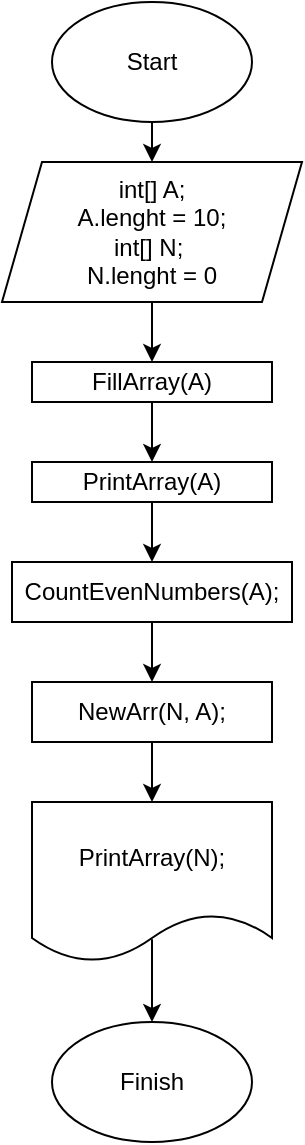 <mxfile>
    <diagram id="-5SSAIgS5Hzt2iILZ9Lm" name="общая блок-схема">
        <mxGraphModel dx="665" dy="348" grid="1" gridSize="10" guides="1" tooltips="1" connect="1" arrows="1" fold="1" page="1" pageScale="1" pageWidth="827" pageHeight="1169" math="0" shadow="0">
            <root>
                <mxCell id="OIYuFl_TeaZ8EEcEQo8p-0"/>
                <mxCell id="OIYuFl_TeaZ8EEcEQo8p-1" parent="OIYuFl_TeaZ8EEcEQo8p-0"/>
                <mxCell id="OIYuFl_TeaZ8EEcEQo8p-4" value="" style="edgeStyle=none;html=1;entryX=0.5;entryY=0;entryDx=0;entryDy=0;" edge="1" parent="OIYuFl_TeaZ8EEcEQo8p-1" target="qFRmA6ylWWSDmJ3MYqtY-0">
                    <mxGeometry relative="1" as="geometry">
                        <mxPoint x="310" y="60" as="sourcePoint"/>
                        <mxPoint x="310" y="70" as="targetPoint"/>
                    </mxGeometry>
                </mxCell>
                <mxCell id="OIYuFl_TeaZ8EEcEQo8p-6" value="" style="edgeStyle=none;html=1;" edge="1" parent="OIYuFl_TeaZ8EEcEQo8p-1">
                    <mxGeometry relative="1" as="geometry">
                        <mxPoint x="310" y="150" as="sourcePoint"/>
                        <mxPoint x="310" y="180" as="targetPoint"/>
                    </mxGeometry>
                </mxCell>
                <mxCell id="OIYuFl_TeaZ8EEcEQo8p-8" value="" style="edgeStyle=none;html=1;startArrow=none;" edge="1" parent="OIYuFl_TeaZ8EEcEQo8p-1" source="hg7YOwrHusgAIJOxj7Sx-1">
                    <mxGeometry relative="1" as="geometry">
                        <mxPoint x="310" y="200" as="sourcePoint"/>
                        <mxPoint x="310" y="230" as="targetPoint"/>
                    </mxGeometry>
                </mxCell>
                <mxCell id="OIYuFl_TeaZ8EEcEQo8p-10" value="" style="edgeStyle=none;html=1;entryX=0.5;entryY=0;entryDx=0;entryDy=0;" edge="1" parent="OIYuFl_TeaZ8EEcEQo8p-1" target="hg7YOwrHusgAIJOxj7Sx-4">
                    <mxGeometry relative="1" as="geometry">
                        <mxPoint x="310" y="250" as="sourcePoint"/>
                        <mxPoint x="310" y="270" as="targetPoint"/>
                    </mxGeometry>
                </mxCell>
                <mxCell id="hg7YOwrHusgAIJOxj7Sx-10" style="edgeStyle=none;html=1;entryX=0.5;entryY=0;entryDx=0;entryDy=0;exitX=0.5;exitY=0.858;exitDx=0;exitDy=0;exitPerimeter=0;" edge="1" parent="OIYuFl_TeaZ8EEcEQo8p-1" source="OIYuFl_TeaZ8EEcEQo8p-17">
                    <mxGeometry relative="1" as="geometry">
                        <mxPoint x="310" y="510" as="targetPoint"/>
                    </mxGeometry>
                </mxCell>
                <mxCell id="OIYuFl_TeaZ8EEcEQo8p-17" value="PrintArrау(N);" style="shape=document;whiteSpace=wrap;html=1;boundedLbl=1;labelBackgroundColor=none;" vertex="1" parent="OIYuFl_TeaZ8EEcEQo8p-1">
                    <mxGeometry x="250" y="400" width="120" height="80" as="geometry"/>
                </mxCell>
                <mxCell id="qFRmA6ylWWSDmJ3MYqtY-0" value="&lt;div&gt;&lt;span&gt;int[] A;&lt;/span&gt;&lt;br&gt;&lt;/div&gt;&lt;div&gt;A.lenght = 10;&lt;/div&gt;&lt;div&gt;int[] N;&amp;nbsp;&lt;/div&gt;&lt;div&gt;N.lenght = 0&lt;/div&gt;" style="shape=parallelogram;perimeter=parallelogramPerimeter;whiteSpace=wrap;html=1;fixedSize=1;labelBackgroundColor=none;" vertex="1" parent="OIYuFl_TeaZ8EEcEQo8p-1">
                    <mxGeometry x="235" y="80" width="150" height="70" as="geometry"/>
                </mxCell>
                <mxCell id="hg7YOwrHusgAIJOxj7Sx-0" value="Start" style="ellipse;whiteSpace=wrap;html=1;labelBackgroundColor=none;" vertex="1" parent="OIYuFl_TeaZ8EEcEQo8p-1">
                    <mxGeometry x="260" width="100" height="60" as="geometry"/>
                </mxCell>
                <mxCell id="hg7YOwrHusgAIJOxj7Sx-1" value="FillArray(A)" style="rounded=0;whiteSpace=wrap;html=1;labelBackgroundColor=none;" vertex="1" parent="OIYuFl_TeaZ8EEcEQo8p-1">
                    <mxGeometry x="250" y="180" width="120" height="20" as="geometry"/>
                </mxCell>
                <mxCell id="hg7YOwrHusgAIJOxj7Sx-3" value="PrintArray(A)" style="rounded=0;whiteSpace=wrap;html=1;labelBackgroundColor=none;" vertex="1" parent="OIYuFl_TeaZ8EEcEQo8p-1">
                    <mxGeometry x="250" y="230" width="120" height="20" as="geometry"/>
                </mxCell>
                <mxCell id="hg7YOwrHusgAIJOxj7Sx-8" style="edgeStyle=none;html=1;entryX=0.5;entryY=0;entryDx=0;entryDy=0;" edge="1" parent="OIYuFl_TeaZ8EEcEQo8p-1" source="hg7YOwrHusgAIJOxj7Sx-4" target="hg7YOwrHusgAIJOxj7Sx-5">
                    <mxGeometry relative="1" as="geometry"/>
                </mxCell>
                <mxCell id="hg7YOwrHusgAIJOxj7Sx-4" value="CountEvenNumbers(A);" style="rounded=0;whiteSpace=wrap;html=1;labelBackgroundColor=none;" vertex="1" parent="OIYuFl_TeaZ8EEcEQo8p-1">
                    <mxGeometry x="240" y="280" width="140" height="30" as="geometry"/>
                </mxCell>
                <mxCell id="hg7YOwrHusgAIJOxj7Sx-9" style="edgeStyle=none;html=1;entryX=0.5;entryY=0;entryDx=0;entryDy=0;" edge="1" parent="OIYuFl_TeaZ8EEcEQo8p-1" source="hg7YOwrHusgAIJOxj7Sx-5" target="OIYuFl_TeaZ8EEcEQo8p-17">
                    <mxGeometry relative="1" as="geometry"/>
                </mxCell>
                <mxCell id="hg7YOwrHusgAIJOxj7Sx-5" value="&lt;div&gt;&lt;span&gt;NewArr(N, A);&lt;/span&gt;&lt;br&gt;&lt;/div&gt;" style="rounded=0;whiteSpace=wrap;html=1;labelBackgroundColor=none;" vertex="1" parent="OIYuFl_TeaZ8EEcEQo8p-1">
                    <mxGeometry x="250" y="340" width="120" height="30" as="geometry"/>
                </mxCell>
                <mxCell id="hg7YOwrHusgAIJOxj7Sx-11" value="Finish" style="ellipse;whiteSpace=wrap;html=1;labelBackgroundColor=none;" vertex="1" parent="OIYuFl_TeaZ8EEcEQo8p-1">
                    <mxGeometry x="260" y="510" width="100" height="60" as="geometry"/>
                </mxCell>
            </root>
        </mxGraphModel>
    </diagram>
    <diagram id="uEt0VxNUsvMOWYyDsNt6" name="FillArray(A)">
        <mxGraphModel dx="550" dy="421" grid="1" gridSize="10" guides="1" tooltips="1" connect="1" arrows="1" fold="1" page="1" pageScale="1" pageWidth="827" pageHeight="1169" math="0" shadow="0">
            <root>
                <mxCell id="8IHIPoLxZz0xAEfYmcAg-0"/>
                <mxCell id="8IHIPoLxZz0xAEfYmcAg-1" parent="8IHIPoLxZz0xAEfYmcAg-0"/>
                <mxCell id="8IHIPoLxZz0xAEfYmcAg-4" value="" style="edgeStyle=none;html=1;" edge="1" parent="8IHIPoLxZz0xAEfYmcAg-1" source="8IHIPoLxZz0xAEfYmcAg-2">
                    <mxGeometry relative="1" as="geometry">
                        <mxPoint x="330" y="170" as="targetPoint"/>
                    </mxGeometry>
                </mxCell>
                <mxCell id="8IHIPoLxZz0xAEfYmcAg-6" value="" style="edgeStyle=none;html=1;" edge="1" parent="8IHIPoLxZz0xAEfYmcAg-1" source="8IHIPoLxZz0xAEfYmcAg-2" target="8IHIPoLxZz0xAEfYmcAg-5">
                    <mxGeometry relative="1" as="geometry"/>
                </mxCell>
                <mxCell id="8IHIPoLxZz0xAEfYmcAg-2" value="Start" style="ellipse;whiteSpace=wrap;html=1;labelBackgroundColor=none;" vertex="1" parent="8IHIPoLxZz0xAEfYmcAg-1">
                    <mxGeometry x="270" width="120" height="80" as="geometry"/>
                </mxCell>
                <mxCell id="8IHIPoLxZz0xAEfYmcAg-8" value="" style="edgeStyle=none;html=1;" edge="1" parent="8IHIPoLxZz0xAEfYmcAg-1" source="8IHIPoLxZz0xAEfYmcAg-5" target="8IHIPoLxZz0xAEfYmcAg-7">
                    <mxGeometry relative="1" as="geometry"/>
                </mxCell>
                <mxCell id="8IHIPoLxZz0xAEfYmcAg-5" value="int index = 0&lt;br&gt;int[] array" style="shape=parallelogram;perimeter=parallelogramPerimeter;whiteSpace=wrap;html=1;fixedSize=1;labelBackgroundColor=none;" vertex="1" parent="8IHIPoLxZz0xAEfYmcAg-1">
                    <mxGeometry x="270" y="120" width="120" height="60" as="geometry"/>
                </mxCell>
                <mxCell id="8IHIPoLxZz0xAEfYmcAg-15" value="" style="edgeStyle=none;html=1;" edge="1" parent="8IHIPoLxZz0xAEfYmcAg-1" source="8IHIPoLxZz0xAEfYmcAg-7" target="8IHIPoLxZz0xAEfYmcAg-14">
                    <mxGeometry relative="1" as="geometry"/>
                </mxCell>
                <mxCell id="sIhkANr-s_xbLUpTu05x-0" style="edgeStyle=none;html=1;entryX=0;entryY=0.5;entryDx=0;entryDy=0;" edge="1" parent="8IHIPoLxZz0xAEfYmcAg-1" source="8IHIPoLxZz0xAEfYmcAg-7" target="8IHIPoLxZz0xAEfYmcAg-18">
                    <mxGeometry relative="1" as="geometry"/>
                </mxCell>
                <mxCell id="8IHIPoLxZz0xAEfYmcAg-7" value="while (index &amp;lt; array.Length)" style="rhombus;whiteSpace=wrap;html=1;labelBackgroundColor=none;" vertex="1" parent="8IHIPoLxZz0xAEfYmcAg-1">
                    <mxGeometry x="230" y="230" width="200" height="80" as="geometry"/>
                </mxCell>
                <mxCell id="8IHIPoLxZz0xAEfYmcAg-11" value="No" style="text;html=1;align=center;verticalAlign=middle;resizable=0;points=[];autosize=1;strokeColor=none;fillColor=none;" vertex="1" parent="8IHIPoLxZz0xAEfYmcAg-1">
                    <mxGeometry x="470" y="250" width="30" height="20" as="geometry"/>
                </mxCell>
                <mxCell id="sIhkANr-s_xbLUpTu05x-1" style="edgeStyle=none;html=1;entryX=0;entryY=0.5;entryDx=0;entryDy=0;exitX=0;exitY=0.5;exitDx=0;exitDy=0;" edge="1" parent="8IHIPoLxZz0xAEfYmcAg-1" source="8IHIPoLxZz0xAEfYmcAg-14" target="8IHIPoLxZz0xAEfYmcAg-7">
                    <mxGeometry relative="1" as="geometry">
                        <mxPoint x="230" y="410" as="targetPoint"/>
                        <Array as="points">
                            <mxPoint x="230" y="410"/>
                        </Array>
                    </mxGeometry>
                </mxCell>
                <mxCell id="8IHIPoLxZz0xAEfYmcAg-14" value="array[index] = new Random().Next(0, 50); index++" style="whiteSpace=wrap;html=1;labelBackgroundColor=none;" vertex="1" parent="8IHIPoLxZz0xAEfYmcAg-1">
                    <mxGeometry x="270" y="380" width="120" height="60" as="geometry"/>
                </mxCell>
                <mxCell id="8IHIPoLxZz0xAEfYmcAg-16" value="Yes" style="text;html=1;align=center;verticalAlign=middle;resizable=0;points=[];autosize=1;strokeColor=none;fillColor=none;" vertex="1" parent="8IHIPoLxZz0xAEfYmcAg-1">
                    <mxGeometry x="320" y="330" width="40" height="20" as="geometry"/>
                </mxCell>
                <mxCell id="8IHIPoLxZz0xAEfYmcAg-20" value="" style="edgeStyle=none;html=1;exitX=0.5;exitY=0.898;exitDx=0;exitDy=0;exitPerimeter=0;" edge="1" parent="8IHIPoLxZz0xAEfYmcAg-1" source="8IHIPoLxZz0xAEfYmcAg-18" target="8IHIPoLxZz0xAEfYmcAg-19">
                    <mxGeometry relative="1" as="geometry"/>
                </mxCell>
                <mxCell id="8IHIPoLxZz0xAEfYmcAg-18" value="&lt;span&gt;return array&lt;/span&gt;" style="shape=document;whiteSpace=wrap;html=1;boundedLbl=1;labelBackgroundColor=none;" vertex="1" parent="8IHIPoLxZz0xAEfYmcAg-1">
                    <mxGeometry x="560" y="235" width="120" height="70" as="geometry"/>
                </mxCell>
                <mxCell id="8IHIPoLxZz0xAEfYmcAg-19" value="Finish" style="ellipse;whiteSpace=wrap;html=1;labelBackgroundColor=none;" vertex="1" parent="8IHIPoLxZz0xAEfYmcAg-1">
                    <mxGeometry x="560" y="350" width="120" height="60" as="geometry"/>
                </mxCell>
            </root>
        </mxGraphModel>
    </diagram>
    <diagram id="0_tMNXbI74bxUcCKU98D" name="PrintArray">
        <mxGraphModel dx="665" dy="508" grid="1" gridSize="10" guides="1" tooltips="1" connect="1" arrows="1" fold="1" page="1" pageScale="1" pageWidth="827" pageHeight="1169" math="0" shadow="0">
            <root>
                <mxCell id="nIYQgN-dH8_LkAJuxTE--0"/>
                <mxCell id="nIYQgN-dH8_LkAJuxTE--1" parent="nIYQgN-dH8_LkAJuxTE--0"/>
                <mxCell id="Z5mlRdIMizuvCCh3Avdv-1" value="" style="edgeStyle=none;html=1;" edge="1" parent="nIYQgN-dH8_LkAJuxTE--1" target="Z5mlRdIMizuvCCh3Avdv-3">
                    <mxGeometry relative="1" as="geometry">
                        <mxPoint x="320" y="120" as="sourcePoint"/>
                    </mxGeometry>
                </mxCell>
                <mxCell id="Z5mlRdIMizuvCCh3Avdv-2" value="" style="edgeStyle=none;html=1;" edge="1" parent="nIYQgN-dH8_LkAJuxTE--1" source="Z5mlRdIMizuvCCh3Avdv-3" target="Z5mlRdIMizuvCCh3Avdv-6">
                    <mxGeometry relative="1" as="geometry"/>
                </mxCell>
                <mxCell id="Z5mlRdIMizuvCCh3Avdv-5" value="" style="edgeStyle=none;html=1;" edge="1" parent="nIYQgN-dH8_LkAJuxTE--1" source="Z5mlRdIMizuvCCh3Avdv-6" target="Z5mlRdIMizuvCCh3Avdv-9">
                    <mxGeometry relative="1" as="geometry"/>
                </mxCell>
                <mxCell id="Z5mlRdIMizuvCCh3Avdv-16" style="edgeStyle=none;html=1;entryX=0;entryY=0.5;entryDx=0;entryDy=0;" edge="1" parent="nIYQgN-dH8_LkAJuxTE--1" source="Z5mlRdIMizuvCCh3Avdv-6" target="Z5mlRdIMizuvCCh3Avdv-13">
                    <mxGeometry relative="1" as="geometry"/>
                </mxCell>
                <mxCell id="Z5mlRdIMizuvCCh3Avdv-6" value="while (index &amp;lt; array.Length)" style="rhombus;whiteSpace=wrap;html=1;labelBackgroundColor=none;" vertex="1" parent="nIYQgN-dH8_LkAJuxTE--1">
                    <mxGeometry x="220" y="250" width="200" height="80" as="geometry"/>
                </mxCell>
                <mxCell id="Z5mlRdIMizuvCCh3Avdv-8" style="edgeStyle=none;html=1;exitX=0;exitY=0.5;exitDx=0;exitDy=0;entryX=0;entryY=0.5;entryDx=0;entryDy=0;" edge="1" parent="nIYQgN-dH8_LkAJuxTE--1" source="Z5mlRdIMizuvCCh3Avdv-9" target="Z5mlRdIMizuvCCh3Avdv-6">
                    <mxGeometry relative="1" as="geometry">
                        <mxPoint x="170" y="290" as="targetPoint"/>
                        <Array as="points">
                            <mxPoint x="170" y="400"/>
                            <mxPoint x="170" y="290"/>
                        </Array>
                    </mxGeometry>
                </mxCell>
                <mxCell id="Z5mlRdIMizuvCCh3Avdv-9" value="Console.Write(array[index]+&quot; &quot;);&amp;nbsp;index++" style="whiteSpace=wrap;html=1;labelBackgroundColor=none;" vertex="1" parent="nIYQgN-dH8_LkAJuxTE--1">
                    <mxGeometry x="210" y="370" width="220" height="60" as="geometry"/>
                </mxCell>
                <mxCell id="Z5mlRdIMizuvCCh3Avdv-13" value="Finish" style="ellipse;whiteSpace=wrap;html=1;labelBackgroundColor=none;" vertex="1" parent="nIYQgN-dH8_LkAJuxTE--1">
                    <mxGeometry x="490" y="260" width="120" height="60" as="geometry"/>
                </mxCell>
                <mxCell id="Z5mlRdIMizuvCCh3Avdv-14" value="Start" style="ellipse;whiteSpace=wrap;html=1;labelBackgroundColor=none;" vertex="1" parent="nIYQgN-dH8_LkAJuxTE--1">
                    <mxGeometry x="280" y="40" width="80" height="60" as="geometry"/>
                </mxCell>
                <mxCell id="Z5mlRdIMizuvCCh3Avdv-15" value="Yes" style="text;html=1;align=center;verticalAlign=middle;resizable=0;points=[];autosize=1;strokeColor=none;fillColor=none;" vertex="1" parent="nIYQgN-dH8_LkAJuxTE--1">
                    <mxGeometry x="310" y="340" width="40" height="20" as="geometry"/>
                </mxCell>
                <mxCell id="Z5mlRdIMizuvCCh3Avdv-3" value="int index = 0&lt;br&gt;int[] array" style="shape=parallelogram;perimeter=parallelogramPerimeter;whiteSpace=wrap;html=1;fixedSize=1;labelBackgroundColor=none;" vertex="1" parent="nIYQgN-dH8_LkAJuxTE--1">
                    <mxGeometry x="260" y="140" width="120" height="60" as="geometry"/>
                </mxCell>
                <mxCell id="8WEMm9trj86XZtH-2lmn-0" value="" style="edgeStyle=none;html=1;endArrow=none;exitX=0.5;exitY=1;exitDx=0;exitDy=0;" edge="1" parent="nIYQgN-dH8_LkAJuxTE--1" source="Z5mlRdIMizuvCCh3Avdv-14" target="Z5mlRdIMizuvCCh3Avdv-3">
                    <mxGeometry relative="1" as="geometry">
                        <mxPoint x="320" y="120" as="sourcePoint"/>
                        <mxPoint x="320" y="210" as="targetPoint"/>
                    </mxGeometry>
                </mxCell>
            </root>
        </mxGraphModel>
    </diagram>
    <diagram id="WFqDehl7buqJAAQx73je" name="countEvenNambers(A)">
        <mxGraphModel dx="798" dy="610" grid="1" gridSize="10" guides="1" tooltips="1" connect="1" arrows="1" fold="1" page="1" pageScale="1" pageWidth="827" pageHeight="1169" math="0" shadow="0">
            <root>
                <mxCell id="GiasneSSayVNE74kRqVo-0"/>
                <mxCell id="GiasneSSayVNE74kRqVo-1" parent="GiasneSSayVNE74kRqVo-0"/>
                <mxCell id="KJ51Tt03EUBUXZuaKbsy-1" value="" style="edgeStyle=none;html=1;" edge="1" parent="GiasneSSayVNE74kRqVo-1" source="GiasneSSayVNE74kRqVo-2">
                    <mxGeometry relative="1" as="geometry">
                        <mxPoint x="310" y="140" as="targetPoint"/>
                    </mxGeometry>
                </mxCell>
                <mxCell id="GiasneSSayVNE74kRqVo-2" value="Start" style="ellipse;whiteSpace=wrap;html=1;labelBackgroundColor=none;" vertex="1" parent="GiasneSSayVNE74kRqVo-1">
                    <mxGeometry x="250" y="10" width="120" height="80" as="geometry"/>
                </mxCell>
                <mxCell id="SVL33Y7d8cE7v1KhYdUt-10" style="edgeStyle=none;html=1;entryX=0.5;entryY=0;entryDx=0;entryDy=0;" edge="1" parent="GiasneSSayVNE74kRqVo-1" source="KJ51Tt03EUBUXZuaKbsy-2" target="SVL33Y7d8cE7v1KhYdUt-2">
                    <mxGeometry relative="1" as="geometry"/>
                </mxCell>
                <mxCell id="KJ51Tt03EUBUXZuaKbsy-2" value="&lt;div&gt;int index = 0;&lt;/div&gt;&lt;div&gt;&amp;nbsp; &amp;nbsp; int countEvenNumbers = 0;&lt;/div&gt;&lt;div&gt;int[] oldArrау;&lt;br&gt;&lt;/div&gt;" style="shape=parallelogram;perimeter=parallelogramPerimeter;whiteSpace=wrap;html=1;fixedSize=1;labelBackgroundColor=none;" vertex="1" parent="GiasneSSayVNE74kRqVo-1">
                    <mxGeometry x="215" y="120" width="190" height="60" as="geometry"/>
                </mxCell>
                <mxCell id="SVL33Y7d8cE7v1KhYdUt-0" value="" style="edgeStyle=none;html=1;entryX=0.5;entryY=0;entryDx=0;entryDy=0;" edge="1" parent="GiasneSSayVNE74kRqVo-1" source="SVL33Y7d8cE7v1KhYdUt-2" target="ITJWbW7PE0u_SBSnRjhP-0">
                    <mxGeometry relative="1" as="geometry">
                        <mxPoint x="310" y="380" as="targetPoint"/>
                    </mxGeometry>
                </mxCell>
                <mxCell id="SVL33Y7d8cE7v1KhYdUt-1" style="edgeStyle=none;html=1;entryX=0;entryY=0.5;entryDx=0;entryDy=0;" edge="1" parent="GiasneSSayVNE74kRqVo-1" source="SVL33Y7d8cE7v1KhYdUt-2" target="SVL33Y7d8cE7v1KhYdUt-8">
                    <mxGeometry relative="1" as="geometry"/>
                </mxCell>
                <mxCell id="SVL33Y7d8cE7v1KhYdUt-2" value="while (index &amp;lt; array.Length);" style="rhombus;whiteSpace=wrap;html=1;labelBackgroundColor=none;" vertex="1" parent="GiasneSSayVNE74kRqVo-1">
                    <mxGeometry x="209" y="230" width="200" height="80" as="geometry"/>
                </mxCell>
                <mxCell id="SVL33Y7d8cE7v1KhYdUt-3" value="No" style="text;html=1;align=center;verticalAlign=middle;resizable=0;points=[];autosize=1;strokeColor=none;fillColor=none;" vertex="1" parent="GiasneSSayVNE74kRqVo-1">
                    <mxGeometry x="440" y="250" width="30" height="20" as="geometry"/>
                </mxCell>
                <mxCell id="SVL33Y7d8cE7v1KhYdUt-6" value="Yes" style="text;html=1;align=center;verticalAlign=middle;resizable=0;points=[];autosize=1;strokeColor=none;fillColor=none;" vertex="1" parent="GiasneSSayVNE74kRqVo-1">
                    <mxGeometry x="300" y="330" width="40" height="20" as="geometry"/>
                </mxCell>
                <mxCell id="SVL33Y7d8cE7v1KhYdUt-7" value="" style="edgeStyle=none;html=1;exitX=0.5;exitY=0.898;exitDx=0;exitDy=0;exitPerimeter=0;" edge="1" parent="GiasneSSayVNE74kRqVo-1" source="SVL33Y7d8cE7v1KhYdUt-8" target="SVL33Y7d8cE7v1KhYdUt-9">
                    <mxGeometry relative="1" as="geometry"/>
                </mxCell>
                <mxCell id="SVL33Y7d8cE7v1KhYdUt-8" value="&lt;span&gt;return&amp;nbsp;&lt;/span&gt;countEvenNumbers" style="shape=document;whiteSpace=wrap;html=1;boundedLbl=1;labelBackgroundColor=none;" vertex="1" parent="GiasneSSayVNE74kRqVo-1">
                    <mxGeometry x="510" y="235" width="180" height="70" as="geometry"/>
                </mxCell>
                <mxCell id="SVL33Y7d8cE7v1KhYdUt-9" value="Finish" style="ellipse;whiteSpace=wrap;html=1;labelBackgroundColor=none;" vertex="1" parent="GiasneSSayVNE74kRqVo-1">
                    <mxGeometry x="540" y="360" width="120" height="60" as="geometry"/>
                </mxCell>
                <mxCell id="ITJWbW7PE0u_SBSnRjhP-2" style="edgeStyle=none;html=1;entryX=0.5;entryY=0;entryDx=0;entryDy=0;" edge="1" parent="GiasneSSayVNE74kRqVo-1" source="ITJWbW7PE0u_SBSnRjhP-0" target="ITJWbW7PE0u_SBSnRjhP-4">
                    <mxGeometry relative="1" as="geometry">
                        <mxPoint x="310" y="510" as="targetPoint"/>
                    </mxGeometry>
                </mxCell>
                <mxCell id="4kX0mOueh-LWL9y3sFlf-0" style="edgeStyle=none;html=1;entryX=1;entryY=0.5;entryDx=0;entryDy=0;" edge="1" parent="GiasneSSayVNE74kRqVo-1" source="ITJWbW7PE0u_SBSnRjhP-0" target="ITJWbW7PE0u_SBSnRjhP-6">
                    <mxGeometry relative="1" as="geometry"/>
                </mxCell>
                <mxCell id="ITJWbW7PE0u_SBSnRjhP-0" value="&lt;span&gt;if (oldArrау[index] % 2 == 0)&amp;nbsp;&lt;/span&gt;" style="rhombus;whiteSpace=wrap;html=1;labelBackgroundColor=none;" vertex="1" parent="GiasneSSayVNE74kRqVo-1">
                    <mxGeometry x="220" y="370" width="180" height="80" as="geometry"/>
                </mxCell>
                <mxCell id="ITJWbW7PE0u_SBSnRjhP-3" value="Yes" style="text;html=1;align=center;verticalAlign=middle;resizable=0;points=[];autosize=1;strokeColor=none;fillColor=none;" vertex="1" parent="GiasneSSayVNE74kRqVo-1">
                    <mxGeometry x="300" y="460" width="40" height="20" as="geometry"/>
                </mxCell>
                <mxCell id="4kX0mOueh-LWL9y3sFlf-2" style="edgeStyle=none;html=1;entryX=0.5;entryY=1;entryDx=0;entryDy=0;" edge="1" parent="GiasneSSayVNE74kRqVo-1" source="ITJWbW7PE0u_SBSnRjhP-4" target="ITJWbW7PE0u_SBSnRjhP-6">
                    <mxGeometry relative="1" as="geometry">
                        <Array as="points">
                            <mxPoint x="110" y="520"/>
                        </Array>
                    </mxGeometry>
                </mxCell>
                <mxCell id="ITJWbW7PE0u_SBSnRjhP-4" value="&lt;span&gt;countEvenNumbers++;&lt;/span&gt;&lt;br&gt;" style="rounded=0;whiteSpace=wrap;html=1;labelBackgroundColor=none;" vertex="1" parent="GiasneSSayVNE74kRqVo-1">
                    <mxGeometry x="245" y="500" width="130" height="40" as="geometry"/>
                </mxCell>
                <mxCell id="ITJWbW7PE0u_SBSnRjhP-5" value="No" style="text;html=1;align=center;verticalAlign=middle;resizable=0;points=[];autosize=1;strokeColor=none;fillColor=none;" vertex="1" parent="GiasneSSayVNE74kRqVo-1">
                    <mxGeometry x="185" y="390" width="30" height="20" as="geometry"/>
                </mxCell>
                <mxCell id="4kX0mOueh-LWL9y3sFlf-3" style="edgeStyle=none;html=1;entryX=0;entryY=0.5;entryDx=0;entryDy=0;" edge="1" parent="GiasneSSayVNE74kRqVo-1" source="ITJWbW7PE0u_SBSnRjhP-6" target="SVL33Y7d8cE7v1KhYdUt-2">
                    <mxGeometry relative="1" as="geometry">
                        <mxPoint x="110" y="270" as="targetPoint"/>
                        <Array as="points">
                            <mxPoint x="110" y="270"/>
                        </Array>
                    </mxGeometry>
                </mxCell>
                <mxCell id="ITJWbW7PE0u_SBSnRjhP-6" value="index++;" style="rounded=0;whiteSpace=wrap;html=1;labelBackgroundColor=none;" vertex="1" parent="GiasneSSayVNE74kRqVo-1">
                    <mxGeometry x="50" y="380" width="120" height="60" as="geometry"/>
                </mxCell>
            </root>
        </mxGraphModel>
    </diagram>
    <diagram id="F4qvk8zPIiiVkTxLsWDC" name="NewArr(N,A)">
        <mxGraphModel dx="798" dy="610" grid="1" gridSize="10" guides="1" tooltips="1" connect="1" arrows="1" fold="1" page="1" pageScale="1" pageWidth="827" pageHeight="1169" math="0" shadow="0">
            <root>
                <mxCell id="q9U7Vs6ndkGZcxvIZ048-0"/>
                <mxCell id="q9U7Vs6ndkGZcxvIZ048-1" parent="q9U7Vs6ndkGZcxvIZ048-0"/>
                <mxCell id="NlstBfCtJx40Y8noZTi_-0" value="" style="edgeStyle=none;html=1;" edge="1" parent="q9U7Vs6ndkGZcxvIZ048-1" source="NlstBfCtJx40Y8noZTi_-1">
                    <mxGeometry relative="1" as="geometry">
                        <mxPoint x="310" y="140" as="targetPoint"/>
                    </mxGeometry>
                </mxCell>
                <mxCell id="NlstBfCtJx40Y8noZTi_-1" value="Start" style="ellipse;whiteSpace=wrap;html=1;labelBackgroundColor=none;" vertex="1" parent="q9U7Vs6ndkGZcxvIZ048-1">
                    <mxGeometry x="250" y="10" width="120" height="80" as="geometry"/>
                </mxCell>
                <mxCell id="NlstBfCtJx40Y8noZTi_-2" style="edgeStyle=none;html=1;entryX=0.5;entryY=0;entryDx=0;entryDy=0;" edge="1" parent="q9U7Vs6ndkGZcxvIZ048-1" source="NlstBfCtJx40Y8noZTi_-3" target="NlstBfCtJx40Y8noZTi_-6">
                    <mxGeometry relative="1" as="geometry"/>
                </mxCell>
                <mxCell id="NlstBfCtJx40Y8noZTi_-3" value="&lt;div&gt;&lt;div&gt;int index = 0;&lt;/div&gt;&lt;div&gt;&amp;nbsp; &amp;nbsp; int index2 = 0;&lt;/div&gt;&lt;/div&gt;&lt;div&gt;int[] newArray,&amp;nbsp;&lt;/div&gt;&lt;div&gt;int[] oldArr&lt;br&gt;&lt;/div&gt;" style="shape=parallelogram;perimeter=parallelogramPerimeter;whiteSpace=wrap;html=1;fixedSize=1;labelBackgroundColor=none;" vertex="1" parent="q9U7Vs6ndkGZcxvIZ048-1">
                    <mxGeometry x="215" y="120" width="190" height="60" as="geometry"/>
                </mxCell>
                <mxCell id="NlstBfCtJx40Y8noZTi_-4" value="" style="edgeStyle=none;html=1;entryX=0.5;entryY=0;entryDx=0;entryDy=0;" edge="1" parent="q9U7Vs6ndkGZcxvIZ048-1" source="NlstBfCtJx40Y8noZTi_-6" target="9agdcueIvBzdtyi6091n-0">
                    <mxGeometry relative="1" as="geometry">
                        <mxPoint x="310" y="380" as="targetPoint"/>
                    </mxGeometry>
                </mxCell>
                <mxCell id="NlstBfCtJx40Y8noZTi_-5" style="edgeStyle=none;html=1;entryX=0;entryY=0.5;entryDx=0;entryDy=0;" edge="1" parent="q9U7Vs6ndkGZcxvIZ048-1" source="NlstBfCtJx40Y8noZTi_-6" target="NlstBfCtJx40Y8noZTi_-12">
                    <mxGeometry relative="1" as="geometry"/>
                </mxCell>
                <mxCell id="NlstBfCtJx40Y8noZTi_-6" value="while (index &amp;lt; array.Length)" style="rhombus;whiteSpace=wrap;html=1;labelBackgroundColor=none;" vertex="1" parent="q9U7Vs6ndkGZcxvIZ048-1">
                    <mxGeometry x="210" y="230" width="200" height="80" as="geometry"/>
                </mxCell>
                <mxCell id="NlstBfCtJx40Y8noZTi_-7" value="No" style="text;html=1;align=center;verticalAlign=middle;resizable=0;points=[];autosize=1;strokeColor=none;fillColor=none;" vertex="1" parent="q9U7Vs6ndkGZcxvIZ048-1">
                    <mxGeometry x="440" y="250" width="30" height="20" as="geometry"/>
                </mxCell>
                <mxCell id="NlstBfCtJx40Y8noZTi_-14" style="edgeStyle=none;html=1;" edge="1" parent="q9U7Vs6ndkGZcxvIZ048-1">
                    <mxGeometry relative="1" as="geometry">
                        <mxPoint x="310" y="520" as="targetPoint"/>
                        <mxPoint x="310" y="440" as="sourcePoint"/>
                    </mxGeometry>
                </mxCell>
                <mxCell id="NlstBfCtJx40Y8noZTi_-10" value="Yes" style="text;html=1;align=center;verticalAlign=middle;resizable=0;points=[];autosize=1;strokeColor=none;fillColor=none;" vertex="1" parent="q9U7Vs6ndkGZcxvIZ048-1">
                    <mxGeometry x="300" y="330" width="40" height="20" as="geometry"/>
                </mxCell>
                <mxCell id="NlstBfCtJx40Y8noZTi_-11" value="" style="edgeStyle=none;html=1;exitX=0.5;exitY=0.898;exitDx=0;exitDy=0;exitPerimeter=0;" edge="1" parent="q9U7Vs6ndkGZcxvIZ048-1" source="NlstBfCtJx40Y8noZTi_-12" target="NlstBfCtJx40Y8noZTi_-13">
                    <mxGeometry relative="1" as="geometry"/>
                </mxCell>
                <mxCell id="NlstBfCtJx40Y8noZTi_-12" value="&lt;span&gt;return newArray&amp;nbsp;&lt;/span&gt;" style="shape=document;whiteSpace=wrap;html=1;boundedLbl=1;labelBackgroundColor=none;" vertex="1" parent="q9U7Vs6ndkGZcxvIZ048-1">
                    <mxGeometry x="510" y="235" width="180" height="70" as="geometry"/>
                </mxCell>
                <mxCell id="NlstBfCtJx40Y8noZTi_-13" value="Finish" style="ellipse;whiteSpace=wrap;html=1;labelBackgroundColor=none;" vertex="1" parent="q9U7Vs6ndkGZcxvIZ048-1">
                    <mxGeometry x="540" y="350" width="120" height="60" as="geometry"/>
                </mxCell>
                <mxCell id="pqLhBfxLFKf6Dn9b4f26-3" style="edgeStyle=none;html=1;entryX=0.5;entryY=1;entryDx=0;entryDy=0;" edge="1" parent="q9U7Vs6ndkGZcxvIZ048-1" source="NlstBfCtJx40Y8noZTi_-16" target="pqLhBfxLFKf6Dn9b4f26-0">
                    <mxGeometry relative="1" as="geometry">
                        <mxPoint x="120" y="550" as="targetPoint"/>
                        <Array as="points">
                            <mxPoint x="120" y="550"/>
                        </Array>
                    </mxGeometry>
                </mxCell>
                <mxCell id="NlstBfCtJx40Y8noZTi_-16" value="&lt;div&gt;&amp;nbsp;newArray[index2] = oldArr[index];&lt;/div&gt;&lt;div&gt;&lt;span&gt;index2++;&lt;/span&gt;&lt;/div&gt;" style="rounded=0;whiteSpace=wrap;html=1;labelBackgroundColor=none;" vertex="1" parent="q9U7Vs6ndkGZcxvIZ048-1">
                    <mxGeometry x="210" y="520" width="200" height="60" as="geometry"/>
                </mxCell>
                <mxCell id="NlstBfCtJx40Y8noZTi_-17" value="Yes" style="text;html=1;align=center;verticalAlign=middle;resizable=0;points=[];autosize=1;strokeColor=none;fillColor=none;" vertex="1" parent="q9U7Vs6ndkGZcxvIZ048-1">
                    <mxGeometry x="300" y="470" width="40" height="20" as="geometry"/>
                </mxCell>
                <mxCell id="NlstBfCtJx40Y8noZTi_-18" value="&lt;span style=&quot;color: rgba(0 , 0 , 0 , 0) ; font-family: monospace ; font-size: 0px&quot;&gt;N&lt;/span&gt;" style="text;html=1;align=center;verticalAlign=middle;resizable=0;points=[];autosize=1;strokeColor=none;fillColor=none;" vertex="1" parent="q9U7Vs6ndkGZcxvIZ048-1">
                    <mxGeometry x="440" y="390" width="20" height="20" as="geometry"/>
                </mxCell>
                <mxCell id="NlstBfCtJx40Y8noZTi_-19" value="&lt;span style=&quot;color: rgba(0 , 0 , 0 , 0) ; font-family: monospace ; font-size: 0px&quot;&gt;N&lt;/span&gt;" style="text;html=1;align=center;verticalAlign=middle;resizable=0;points=[];autosize=1;strokeColor=none;fillColor=none;" vertex="1" parent="q9U7Vs6ndkGZcxvIZ048-1">
                    <mxGeometry x="440" y="290" width="20" height="20" as="geometry"/>
                </mxCell>
                <mxCell id="NlstBfCtJx40Y8noZTi_-21" value="No" style="text;html=1;align=center;verticalAlign=middle;resizable=0;points=[];autosize=1;strokeColor=none;fillColor=none;" vertex="1" parent="q9U7Vs6ndkGZcxvIZ048-1">
                    <mxGeometry x="170" y="390" width="30" height="20" as="geometry"/>
                </mxCell>
                <mxCell id="pqLhBfxLFKf6Dn9b4f26-1" style="edgeStyle=none;html=1;entryX=1;entryY=0.5;entryDx=0;entryDy=0;" edge="1" parent="q9U7Vs6ndkGZcxvIZ048-1" source="9agdcueIvBzdtyi6091n-0" target="pqLhBfxLFKf6Dn9b4f26-0">
                    <mxGeometry relative="1" as="geometry"/>
                </mxCell>
                <mxCell id="9agdcueIvBzdtyi6091n-0" value="&lt;span&gt;if (oldArrау[index] % 2 == 0);&lt;/span&gt;" style="rhombus;whiteSpace=wrap;html=1;labelBackgroundColor=none;" vertex="1" parent="q9U7Vs6ndkGZcxvIZ048-1">
                    <mxGeometry x="210" y="370" width="200" height="80" as="geometry"/>
                </mxCell>
                <mxCell id="pqLhBfxLFKf6Dn9b4f26-2" style="edgeStyle=none;html=1;entryX=0;entryY=0.5;entryDx=0;entryDy=0;" edge="1" parent="q9U7Vs6ndkGZcxvIZ048-1" source="pqLhBfxLFKf6Dn9b4f26-0" target="NlstBfCtJx40Y8noZTi_-6">
                    <mxGeometry relative="1" as="geometry">
                        <mxPoint x="120" y="280" as="targetPoint"/>
                        <Array as="points">
                            <mxPoint x="120" y="270"/>
                        </Array>
                    </mxGeometry>
                </mxCell>
                <mxCell id="pqLhBfxLFKf6Dn9b4f26-0" value="index++;" style="rounded=0;whiteSpace=wrap;html=1;labelBackgroundColor=none;" vertex="1" parent="q9U7Vs6ndkGZcxvIZ048-1">
                    <mxGeometry x="80" y="395" width="80" height="30" as="geometry"/>
                </mxCell>
            </root>
        </mxGraphModel>
    </diagram>
</mxfile>